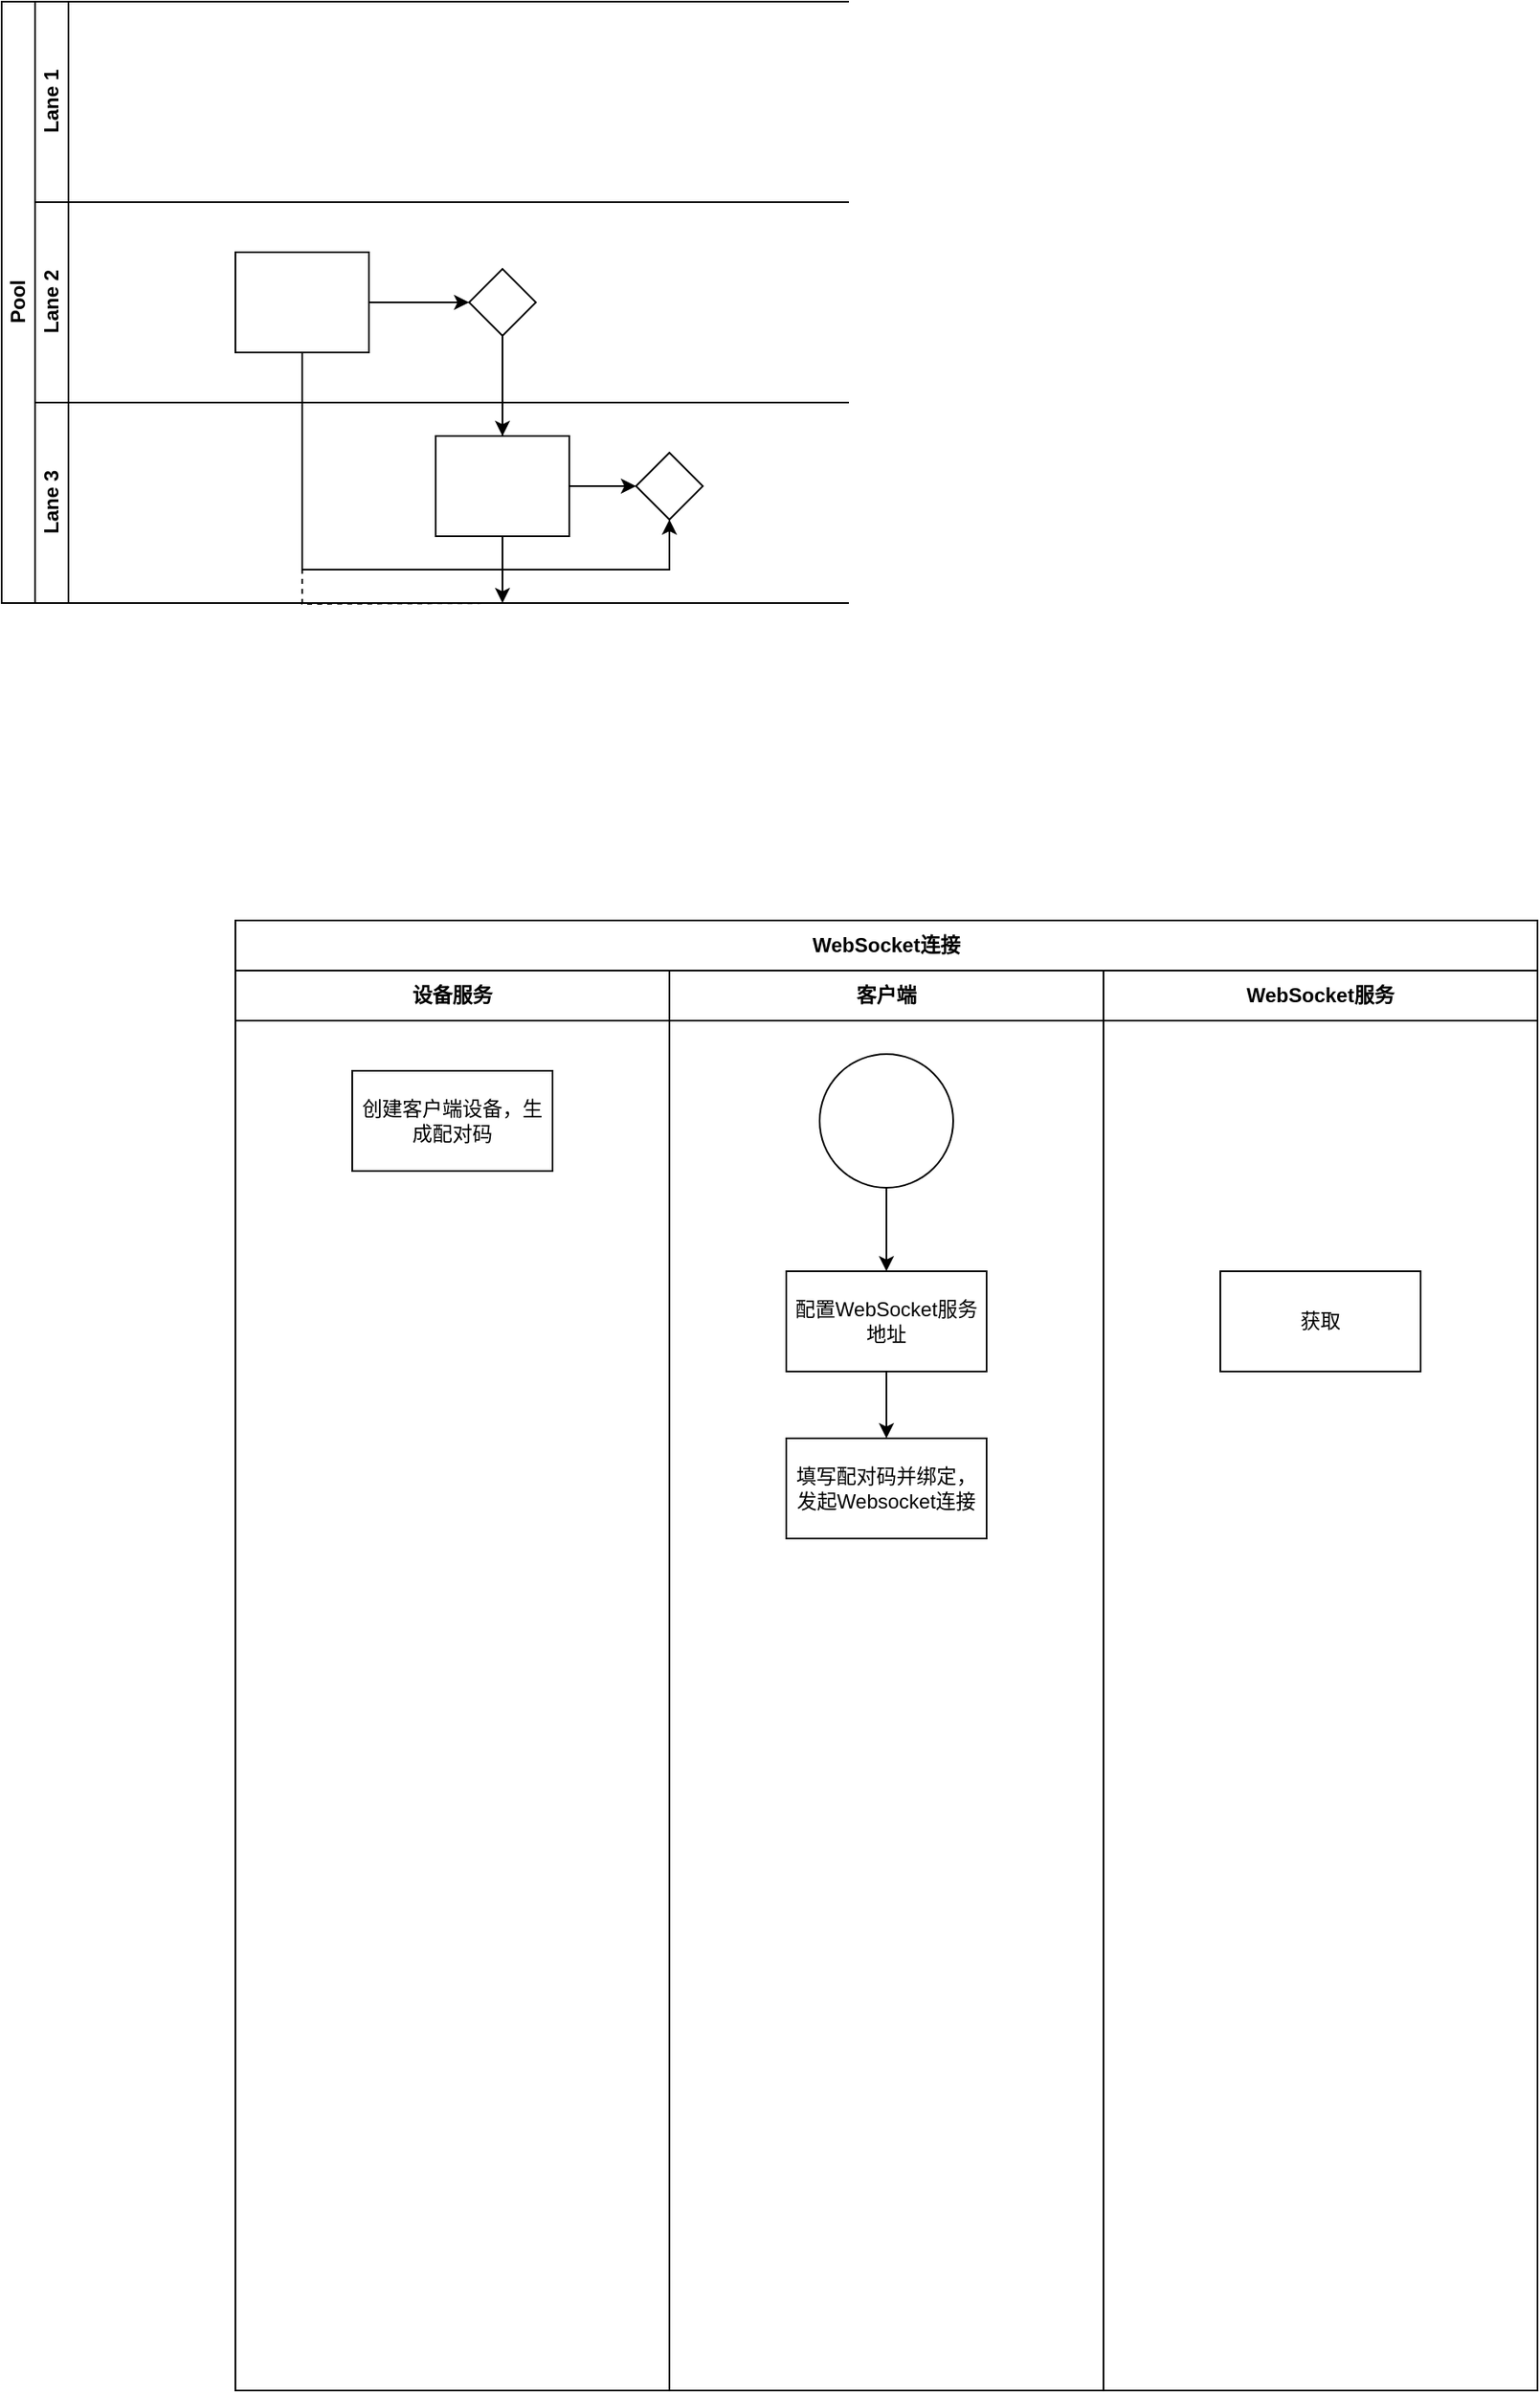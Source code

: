 <mxfile version="24.4.10" type="github">
  <diagram id="prtHgNgQTEPvFCAcTncT" name="Page-1">
    <mxGraphModel dx="1341" dy="1026" grid="1" gridSize="10" guides="1" tooltips="1" connect="1" arrows="1" fold="1" page="1" pageScale="1" pageWidth="1654" pageHeight="2336" math="0" shadow="0">
      <root>
        <mxCell id="0" />
        <mxCell id="1" parent="0" />
        <mxCell id="dNxyNK7c78bLwvsdeMH5-19" value="Pool" style="swimlane;html=1;childLayout=stackLayout;resizeParent=1;resizeParentMax=0;horizontal=0;startSize=20;horizontalStack=0;" parent="1" vertex="1">
          <mxGeometry x="120" y="120" width="540" height="360" as="geometry" />
        </mxCell>
        <mxCell id="dNxyNK7c78bLwvsdeMH5-27" value="" style="edgeStyle=orthogonalEdgeStyle;rounded=0;orthogonalLoop=1;jettySize=auto;html=1;dashed=1;endArrow=none;endFill=0;" parent="dNxyNK7c78bLwvsdeMH5-19" target="dNxyNK7c78bLwvsdeMH5-26" edge="1">
          <mxGeometry relative="1" as="geometry">
            <mxPoint x="300" y="360" as="sourcePoint" />
          </mxGeometry>
        </mxCell>
        <mxCell id="dNxyNK7c78bLwvsdeMH5-31" style="edgeStyle=orthogonalEdgeStyle;rounded=0;orthogonalLoop=1;jettySize=auto;html=1;endArrow=classic;endFill=1;" parent="dNxyNK7c78bLwvsdeMH5-19" source="dNxyNK7c78bLwvsdeMH5-28" edge="1">
          <mxGeometry relative="1" as="geometry">
            <mxPoint x="300" y="360" as="targetPoint" />
          </mxGeometry>
        </mxCell>
        <mxCell id="dNxyNK7c78bLwvsdeMH5-35" style="edgeStyle=orthogonalEdgeStyle;rounded=0;orthogonalLoop=1;jettySize=auto;html=1;endArrow=classic;endFill=1;" parent="dNxyNK7c78bLwvsdeMH5-19" source="dNxyNK7c78bLwvsdeMH5-28" target="dNxyNK7c78bLwvsdeMH5-34" edge="1">
          <mxGeometry relative="1" as="geometry" />
        </mxCell>
        <mxCell id="dNxyNK7c78bLwvsdeMH5-38" style="edgeStyle=orthogonalEdgeStyle;rounded=0;orthogonalLoop=1;jettySize=auto;html=1;endArrow=classic;endFill=1;" parent="dNxyNK7c78bLwvsdeMH5-19" source="dNxyNK7c78bLwvsdeMH5-26" target="dNxyNK7c78bLwvsdeMH5-36" edge="1">
          <mxGeometry relative="1" as="geometry">
            <Array as="points">
              <mxPoint x="180" y="340" />
              <mxPoint x="400" y="340" />
            </Array>
          </mxGeometry>
        </mxCell>
        <mxCell id="dNxyNK7c78bLwvsdeMH5-20" value="Lane 1" style="swimlane;html=1;startSize=20;horizontal=0;container=0;" parent="dNxyNK7c78bLwvsdeMH5-19" vertex="1">
          <mxGeometry x="20" width="520" height="120" as="geometry" />
        </mxCell>
        <mxCell id="dNxyNK7c78bLwvsdeMH5-21" value="Lane 2" style="swimlane;html=1;startSize=20;horizontal=0;" parent="dNxyNK7c78bLwvsdeMH5-19" vertex="1">
          <mxGeometry x="20" y="120" width="520" height="120" as="geometry" />
        </mxCell>
        <mxCell id="dNxyNK7c78bLwvsdeMH5-29" value="" style="edgeStyle=orthogonalEdgeStyle;rounded=0;orthogonalLoop=1;jettySize=auto;html=1;endArrow=classic;endFill=1;" parent="dNxyNK7c78bLwvsdeMH5-21" source="dNxyNK7c78bLwvsdeMH5-26" target="dNxyNK7c78bLwvsdeMH5-28" edge="1">
          <mxGeometry relative="1" as="geometry" />
        </mxCell>
        <mxCell id="dNxyNK7c78bLwvsdeMH5-26" value="" style="rounded=0;whiteSpace=wrap;html=1;fontFamily=Helvetica;fontSize=12;fontColor=#000000;align=center;" parent="dNxyNK7c78bLwvsdeMH5-21" vertex="1">
          <mxGeometry x="120" y="30" width="80" height="60" as="geometry" />
        </mxCell>
        <mxCell id="dNxyNK7c78bLwvsdeMH5-28" value="" style="rhombus;whiteSpace=wrap;html=1;fontFamily=Helvetica;fontSize=12;fontColor=#000000;align=center;" parent="dNxyNK7c78bLwvsdeMH5-21" vertex="1">
          <mxGeometry x="260" y="40" width="40" height="40" as="geometry" />
        </mxCell>
        <mxCell id="dNxyNK7c78bLwvsdeMH5-22" value="Lane 3" style="swimlane;html=1;startSize=20;horizontal=0;" parent="dNxyNK7c78bLwvsdeMH5-19" vertex="1">
          <mxGeometry x="20" y="240" width="520" height="120" as="geometry" />
        </mxCell>
        <mxCell id="dNxyNK7c78bLwvsdeMH5-37" value="" style="edgeStyle=orthogonalEdgeStyle;rounded=0;orthogonalLoop=1;jettySize=auto;html=1;endArrow=classic;endFill=1;" parent="dNxyNK7c78bLwvsdeMH5-22" source="dNxyNK7c78bLwvsdeMH5-34" target="dNxyNK7c78bLwvsdeMH5-36" edge="1">
          <mxGeometry relative="1" as="geometry" />
        </mxCell>
        <mxCell id="dNxyNK7c78bLwvsdeMH5-34" value="" style="rounded=0;whiteSpace=wrap;html=1;fontFamily=Helvetica;fontSize=12;fontColor=#000000;align=center;" parent="dNxyNK7c78bLwvsdeMH5-22" vertex="1">
          <mxGeometry x="240" y="20" width="80" height="60" as="geometry" />
        </mxCell>
        <mxCell id="dNxyNK7c78bLwvsdeMH5-36" value="" style="rhombus;whiteSpace=wrap;html=1;fontFamily=Helvetica;fontSize=12;fontColor=#000000;align=center;" parent="dNxyNK7c78bLwvsdeMH5-22" vertex="1">
          <mxGeometry x="360" y="30" width="40" height="40" as="geometry" />
        </mxCell>
        <mxCell id="Z-QhGD6ONhxHMMDBWDxq-10" value="" style="group" vertex="1" connectable="0" parent="1">
          <mxGeometry x="260" y="670" width="780" height="880" as="geometry" />
        </mxCell>
        <mxCell id="Z-QhGD6ONhxHMMDBWDxq-1" value="WebSocket连接" style="swimlane;whiteSpace=wrap;html=1;swimlaneLine=1;startSize=30;container=0;" vertex="1" parent="Z-QhGD6ONhxHMMDBWDxq-10">
          <mxGeometry width="780" height="880" as="geometry" />
        </mxCell>
        <mxCell id="Z-QhGD6ONhxHMMDBWDxq-11" value="" style="ellipse;whiteSpace=wrap;html=1;aspect=fixed;" vertex="1" parent="Z-QhGD6ONhxHMMDBWDxq-1">
          <mxGeometry x="350" y="80" width="80" height="80" as="geometry" />
        </mxCell>
        <mxCell id="Z-QhGD6ONhxHMMDBWDxq-12" value="创建客户端设备，生成配对码" style="whiteSpace=wrap;html=1;" vertex="1" parent="Z-QhGD6ONhxHMMDBWDxq-1">
          <mxGeometry x="70" y="90" width="120" height="60" as="geometry" />
        </mxCell>
        <mxCell id="Z-QhGD6ONhxHMMDBWDxq-13" value="" style="edgeStyle=orthogonalEdgeStyle;rounded=0;orthogonalLoop=1;jettySize=auto;html=1;entryX=0.5;entryY=0;entryDx=0;entryDy=0;" edge="1" parent="Z-QhGD6ONhxHMMDBWDxq-1" source="Z-QhGD6ONhxHMMDBWDxq-11" target="Z-QhGD6ONhxHMMDBWDxq-14">
          <mxGeometry relative="1" as="geometry" />
        </mxCell>
        <mxCell id="Z-QhGD6ONhxHMMDBWDxq-14" value="配置WebSocket服务地址" style="whiteSpace=wrap;html=1;" vertex="1" parent="Z-QhGD6ONhxHMMDBWDxq-1">
          <mxGeometry x="330" y="210" width="120" height="60" as="geometry" />
        </mxCell>
        <mxCell id="Z-QhGD6ONhxHMMDBWDxq-16" value="获取" style="whiteSpace=wrap;html=1;" vertex="1" parent="Z-QhGD6ONhxHMMDBWDxq-1">
          <mxGeometry x="590" y="210" width="120" height="60" as="geometry" />
        </mxCell>
        <mxCell id="Z-QhGD6ONhxHMMDBWDxq-18" value="填写配对码并绑定，发起Websocket连接" style="whiteSpace=wrap;html=1;" vertex="1" parent="Z-QhGD6ONhxHMMDBWDxq-1">
          <mxGeometry x="330" y="310" width="120" height="60" as="geometry" />
        </mxCell>
        <mxCell id="Z-QhGD6ONhxHMMDBWDxq-19" value="" style="edgeStyle=orthogonalEdgeStyle;rounded=0;orthogonalLoop=1;jettySize=auto;html=1;" edge="1" parent="Z-QhGD6ONhxHMMDBWDxq-1" source="Z-QhGD6ONhxHMMDBWDxq-14" target="Z-QhGD6ONhxHMMDBWDxq-18">
          <mxGeometry relative="1" as="geometry" />
        </mxCell>
        <mxCell id="Z-QhGD6ONhxHMMDBWDxq-2" value="设备服务" style="swimlane;whiteSpace=wrap;html=1;startSize=30;container=0;" vertex="1" parent="Z-QhGD6ONhxHMMDBWDxq-10">
          <mxGeometry y="30" width="260" height="850" as="geometry" />
        </mxCell>
        <mxCell id="Z-QhGD6ONhxHMMDBWDxq-8" value="客户端" style="swimlane;whiteSpace=wrap;html=1;startSize=30;container=0;" vertex="1" parent="Z-QhGD6ONhxHMMDBWDxq-10">
          <mxGeometry x="260" y="30" width="260" height="850" as="geometry" />
        </mxCell>
        <mxCell id="Z-QhGD6ONhxHMMDBWDxq-9" value="WebSocket服务" style="swimlane;whiteSpace=wrap;html=1;startSize=30;container=0;" vertex="1" parent="Z-QhGD6ONhxHMMDBWDxq-10">
          <mxGeometry x="520" y="30" width="260" height="850" as="geometry" />
        </mxCell>
      </root>
    </mxGraphModel>
  </diagram>
</mxfile>
